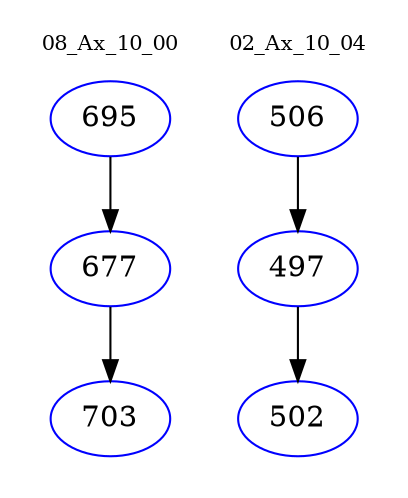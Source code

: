 digraph{
subgraph cluster_0 {
color = white
label = "08_Ax_10_00";
fontsize=10;
T0_695 [label="695", color="blue"]
T0_695 -> T0_677 [color="black"]
T0_677 [label="677", color="blue"]
T0_677 -> T0_703 [color="black"]
T0_703 [label="703", color="blue"]
}
subgraph cluster_1 {
color = white
label = "02_Ax_10_04";
fontsize=10;
T1_506 [label="506", color="blue"]
T1_506 -> T1_497 [color="black"]
T1_497 [label="497", color="blue"]
T1_497 -> T1_502 [color="black"]
T1_502 [label="502", color="blue"]
}
}
